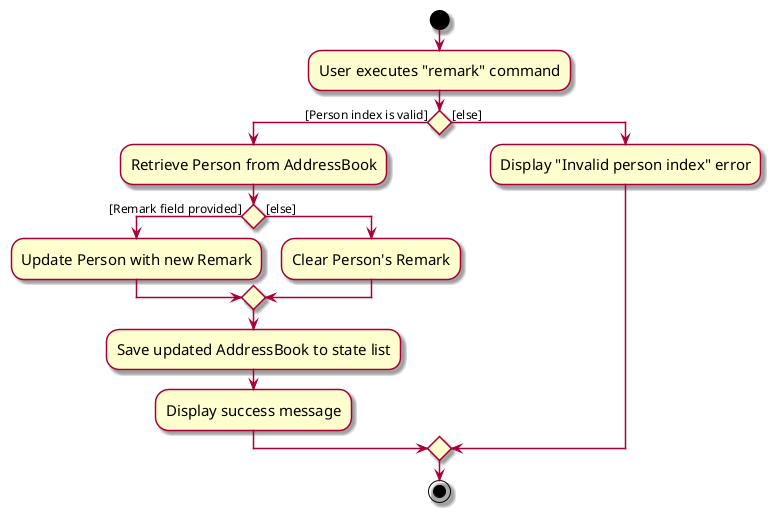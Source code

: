 @startuml
skin rose
skinparam ActivityFontSize 15
skinparam ArrowFontSize 12

start
:User executes "remark" command;

if () then ([Person index is valid])
    :Retrieve Person from AddressBook;
    if () then ([Remark field provided])
        :Update Person with new Remark;
    else ([else])
        :Clear Person's Remark;
    endif
    :Save updated AddressBook to state list;
    :Display success message;
else ([else])
    :Display "Invalid person index" error;
endif

stop
@enduml

